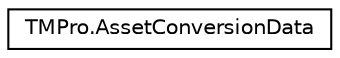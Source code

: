 digraph "Graphical Class Hierarchy"
{
 // LATEX_PDF_SIZE
  edge [fontname="Helvetica",fontsize="10",labelfontname="Helvetica",labelfontsize="10"];
  node [fontname="Helvetica",fontsize="10",shape=record];
  rankdir="LR";
  Node0 [label="TMPro.AssetConversionData",height=0.2,width=0.4,color="black", fillcolor="white", style="filled",URL="$class_t_m_pro_1_1_asset_conversion_data.html",tooltip="Data structure containing a list of target and replacement fileID and GUID requiring remapping from p..."];
}
